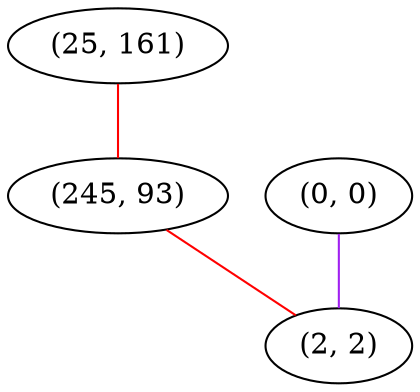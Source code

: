 graph "" {
"(25, 161)";
"(245, 93)";
"(0, 0)";
"(2, 2)";
"(25, 161)" -- "(245, 93)"  [color=red, key=0, weight=1];
"(245, 93)" -- "(2, 2)"  [color=red, key=0, weight=1];
"(0, 0)" -- "(2, 2)"  [color=purple, key=0, weight=4];
}
